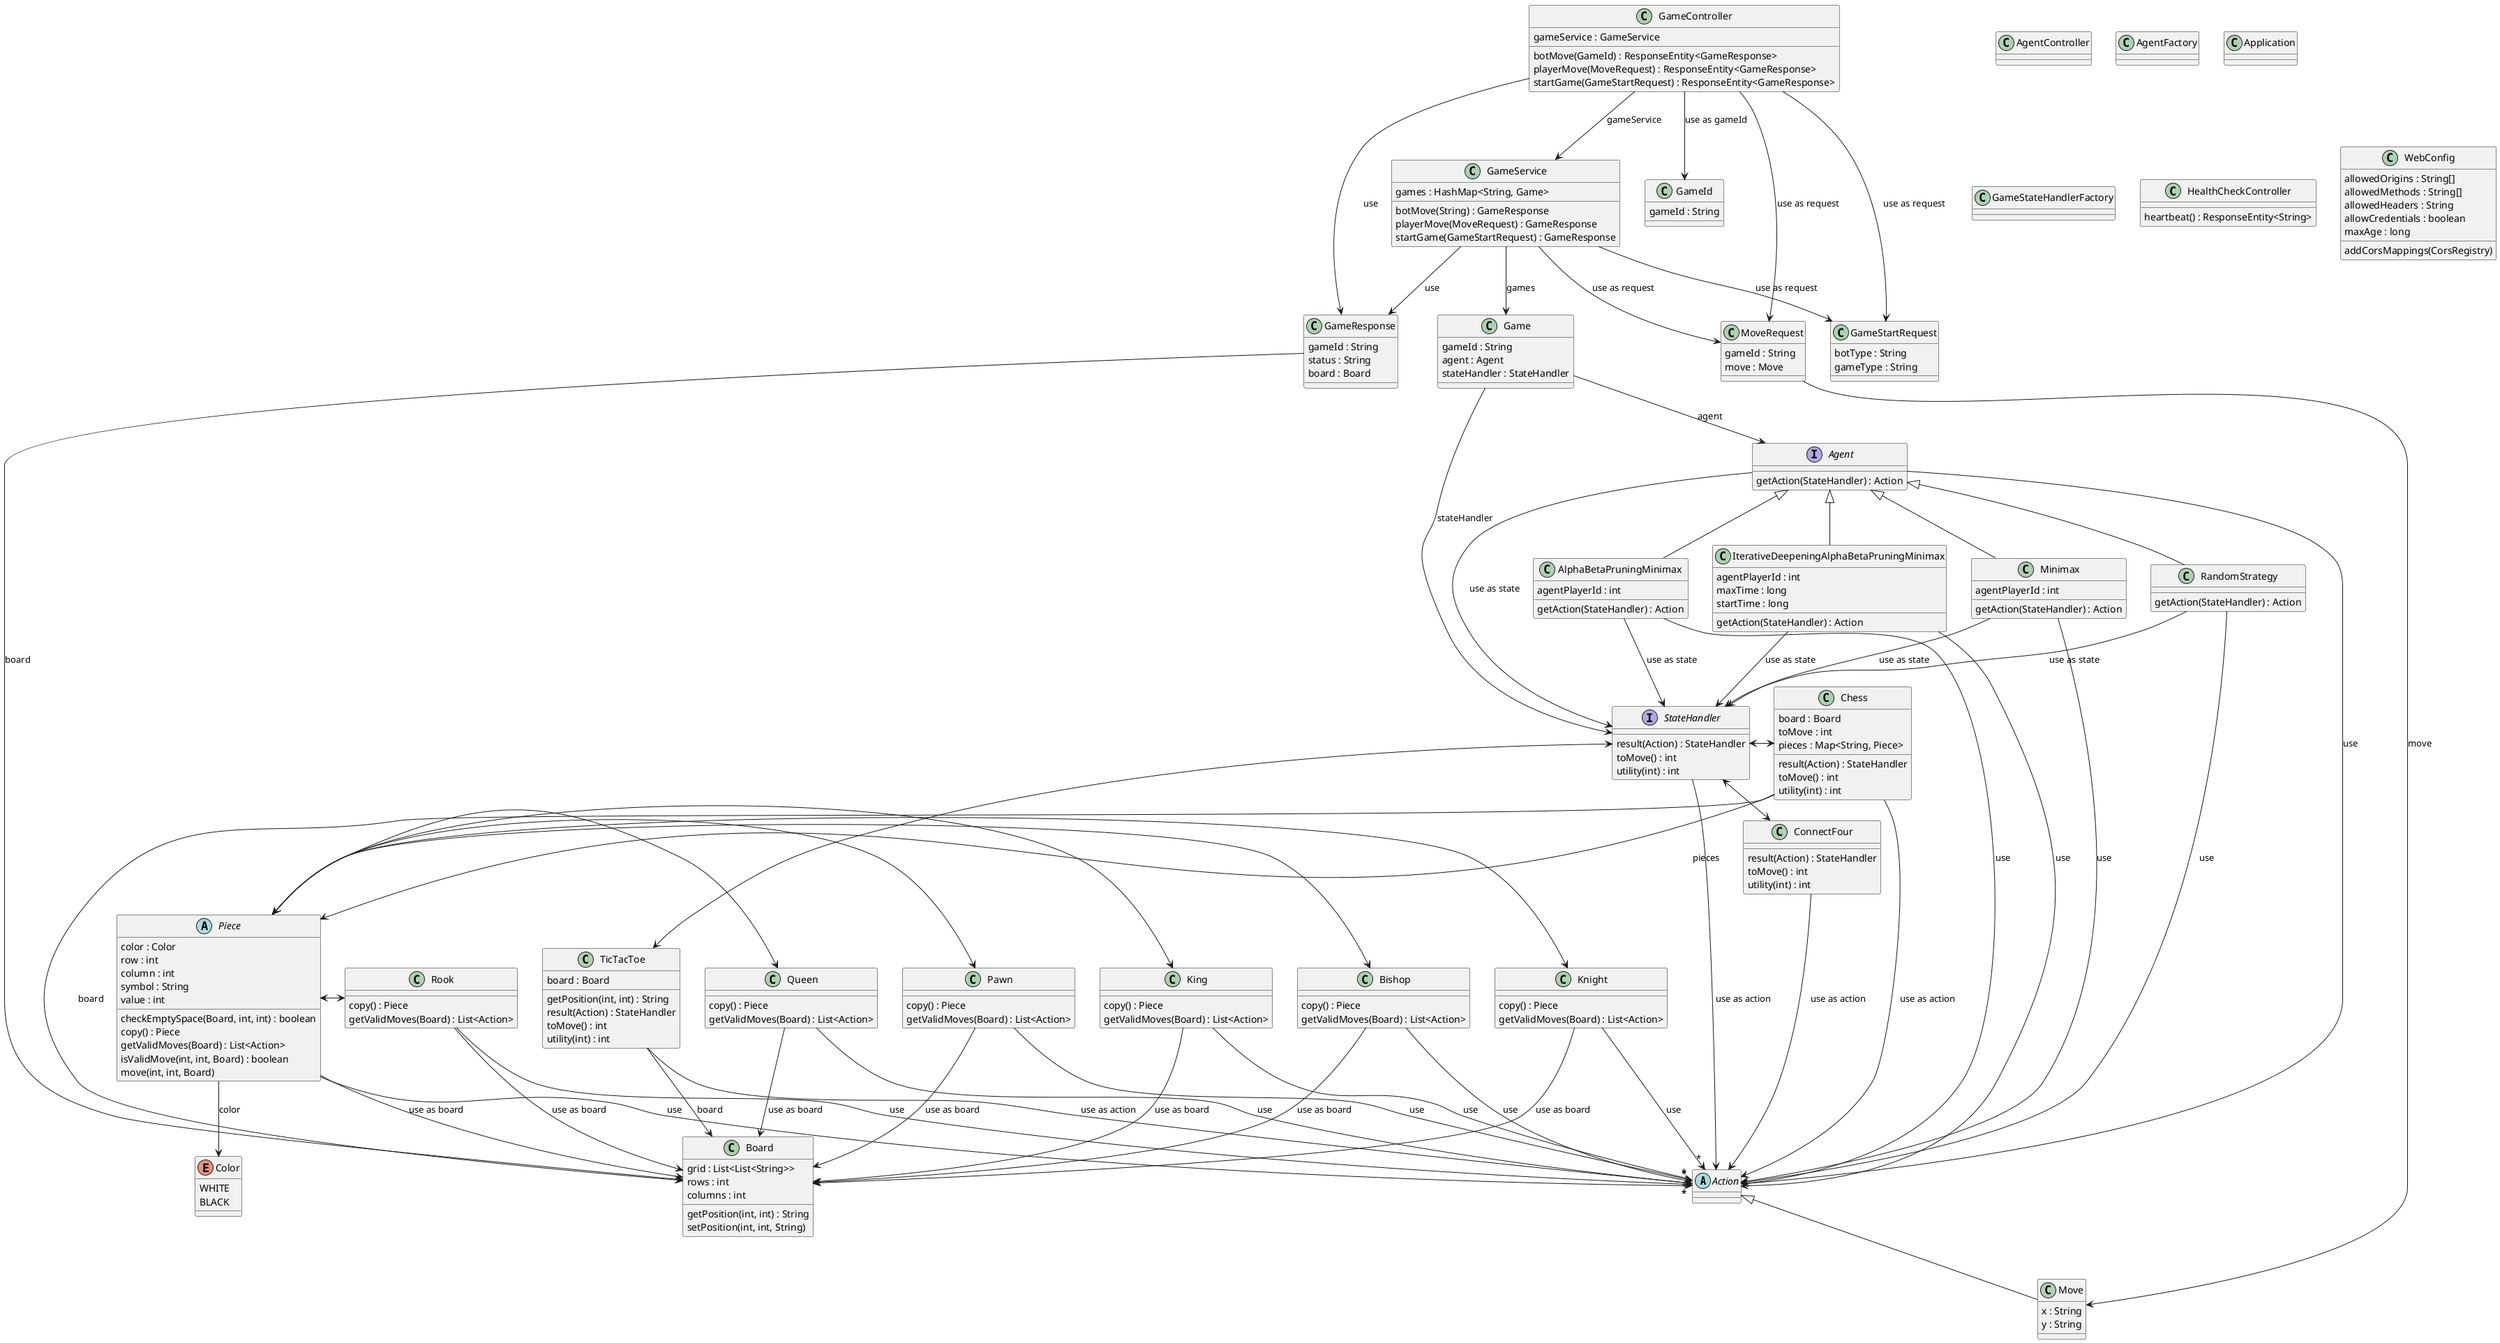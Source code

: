 @startuml

abstract class "Action"

interface "Agent" {
  getAction(StateHandler) : Action
}

class "AgentController"

class "AgentFactory"

class "AlphaBetaPruningMinimax" {
  agentPlayerId : int
  getAction(StateHandler) : Action
}

class "Application"

class "Bishop" {
  copy() : Piece
  getValidMoves(Board) : List<Action>
}

class "Board" {
  grid : List<List<String>>
  rows : int
  columns : int
  getPosition(int, int) : String
  setPosition(int, int, String)
}

class "Chess" {
  board : Board
  toMove : int
  pieces : Map<String, Piece>
  result(Action) : StateHandler
  toMove() : int
  utility(int) : int
}

enum "Color" {
  WHITE
  BLACK
}

class "ConnectFour" {
  result(Action) : StateHandler
  toMove() : int
  utility(int) : int
}

class "Game" {
  gameId : String
  agent : Agent
  stateHandler : StateHandler
}

class "GameController" {
  gameService : GameService
  botMove(GameId) : ResponseEntity<GameResponse>
  playerMove(MoveRequest) : ResponseEntity<GameResponse>
  startGame(GameStartRequest) : ResponseEntity<GameResponse>
}

class "GameId" {
  gameId : String
}

class "GameResponse" {
  gameId : String
  status : String
  board : Board
}

class "GameService" {
  games : HashMap<String, Game>
  botMove(String) : GameResponse
  playerMove(MoveRequest) : GameResponse
  startGame(GameStartRequest) : GameResponse
}

class "GameStartRequest" {
  botType : String
  gameType : String
}

class "GameStateHandlerFactory"

class "HealthCheckController" {
  heartbeat() : ResponseEntity<String>
}

class "IterativeDeepeningAlphaBetaPruningMinimax" {
  agentPlayerId : int
  maxTime : long
  startTime : long
  getAction(StateHandler) : Action
}

class "King" {
  copy() : Piece
  getValidMoves(Board) : List<Action>
}

class "Knight" {
  copy() : Piece
  getValidMoves(Board) : List<Action>
}

class "Minimax" {
  agentPlayerId : int
  getAction(StateHandler) : Action
}

class "Move" {
  x : String
  y : String
}

class "MoveRequest" {
  gameId : String
  move : Move
}

class "Pawn" {
  copy() : Piece
  getValidMoves(Board) : List<Action>
}

abstract class "Piece" {
  color : Color
  row : int
  column : int
  symbol : String
  value : int
  checkEmptySpace(Board, int, int) : boolean
  copy() : Piece
  getValidMoves(Board) : List<Action>
  isValidMove(int, int, Board) : boolean
  move(int, int, Board)
}

class "Queen" {
  copy() : Piece
  getValidMoves(Board) : List<Action>
}

class "RandomStrategy" {
  getAction(StateHandler) : Action
}

class "Rook" {
  copy() : Piece
  getValidMoves(Board) : List<Action>
}

interface "StateHandler" {
  result(Action) : StateHandler
  toMove() : int
  utility(int) : int
}

class "TicTacToe" {
  board : Board
  getPosition(int, int) : String
  result(Action) : StateHandler
  toMove() : int
  utility(int) : int
}

class "WebConfig" {
  allowedOrigins : String[]
  allowedMethods : String[]
  allowedHeaders : String
  allowCredentials : boolean
  maxAge : long
  addCorsMappings(CorsRegistry)
}

"Action" <|-- "Move"
"Agent" --> "Action" : use
"Agent" <|-- "AlphaBetaPruningMinimax"
"Agent" <|-- "IterativeDeepeningAlphaBetaPruningMinimax"
"Agent" <|-- "Minimax"
"Agent" <|-- "RandomStrategy"
"Agent" --> "StateHandler" : use as state
"AlphaBetaPruningMinimax" --> "Action" : use
"AlphaBetaPruningMinimax" --> "StateHandler" : use as state
"Bishop" --> "*" "Action" : use
"Bishop" --> "Board" : use as board
"Chess" --> "Action" : use as action
"Chess" --> "Board" : board
"Chess" --> "Piece" : pieces
"ConnectFour" --> "Action" : use as action
"Game" --> "Agent" : agent
"GameController" --> "GameId" : use as gameId
"GameController" --> "GameResponse" : use
"GameController" --> "GameService" : gameService
"GameController" --> "GameStartRequest" : use as request
"GameController" --> "MoveRequest" : use as request
"GameResponse" --> "Board" : board
"GameService" --> "Game" : games
"GameService" --> "GameResponse" : use
"GameService" --> "GameStartRequest" : use as request
"GameService" --> "MoveRequest" : use as request
"Game" --> "StateHandler" : stateHandler
"IterativeDeepeningAlphaBetaPruningMinimax" --> "Action" : use
"IterativeDeepeningAlphaBetaPruningMinimax" --> "StateHandler" : use as state
"King" --> "*" "Action" : use
"King" --> "Board" : use as board
"Knight" --> "*" "Action" : use
"Knight" --> "Board" : use as board
"Minimax" --> "Action" : use
"Minimax" --> "StateHandler" : use as state
"MoveRequest" --> "Move" : move
"Pawn" --> "*" "Action" : use
"Pawn" --> "Board" : use as board
"Piece" --> "*" "Action" : use
"Piece" <-> "Bishop"
"Piece" --> "Board" : use as board
"Piece" --> "Color" : color
"Piece" <-> "King"
"Piece" <-> "Knight"
"Piece" <-> "Pawn"
"Piece" <-> "Queen"
"Piece" <-> "Rook"
"Queen" --> "*" "Action" : use
"Queen" --> "Board" : use as board
"RandomStrategy" --> "Action" : use
"RandomStrategy" --> "StateHandler" : use as state
"Rook" --> "*" "Action" : use
"Rook" --> "Board" : use as board
"StateHandler" --> "Action" : use as action
"StateHandler" <-> "Chess"
"StateHandler" <-> "ConnectFour"
"StateHandler" <-> "TicTacToe"
"TicTacToe" --> "Action" : use as action
"TicTacToe" --> "Board" : board

@enduml